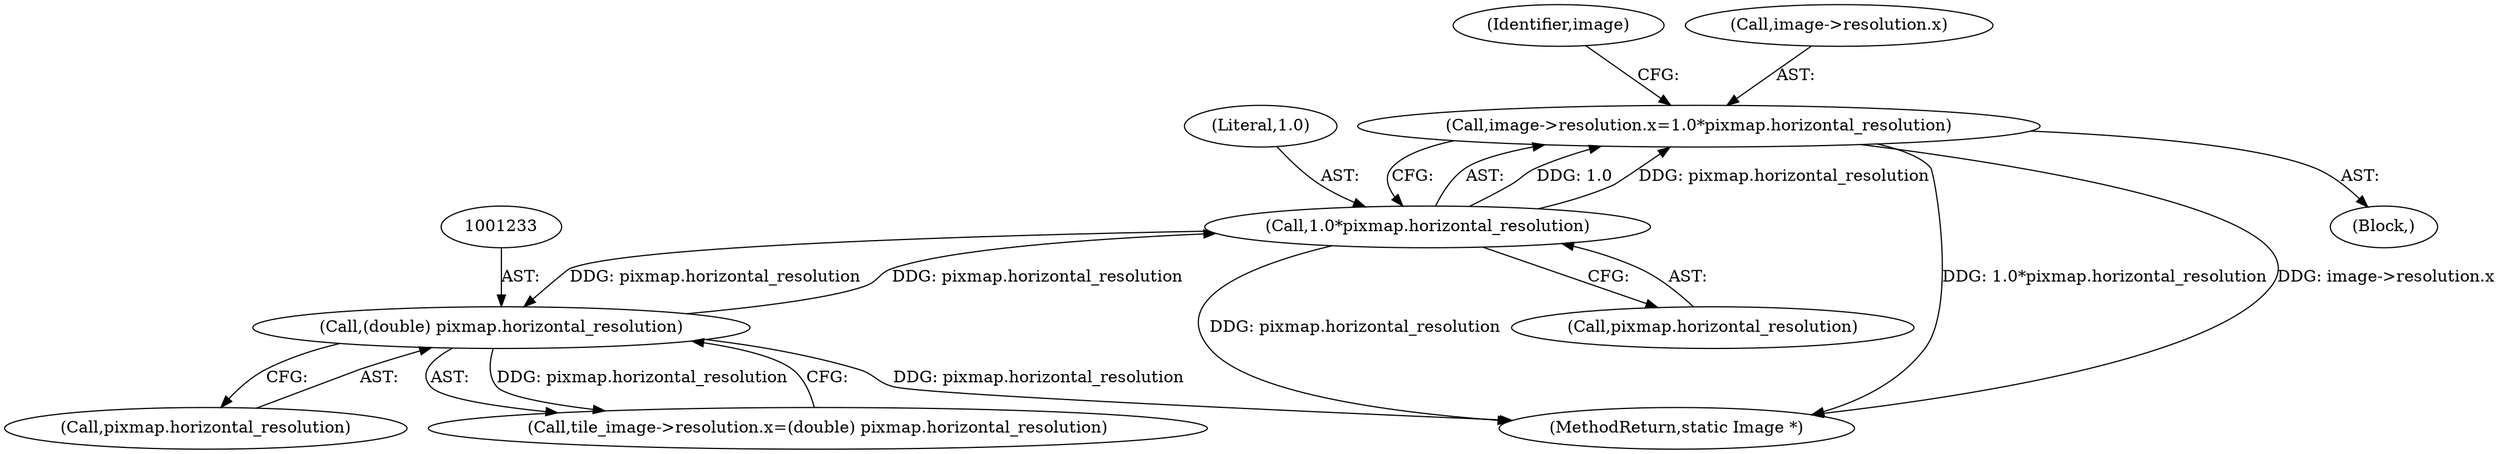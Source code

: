 digraph "0_ImageMagick_6b6bff054d569a77973f2140c0e86366e6168a6c_1@pointer" {
"1000854" [label="(Call,image->resolution.x=1.0*pixmap.horizontal_resolution)"];
"1000860" [label="(Call,1.0*pixmap.horizontal_resolution)"];
"1001232" [label="(Call,(double) pixmap.horizontal_resolution)"];
"1001234" [label="(Call,pixmap.horizontal_resolution)"];
"1001232" [label="(Call,(double) pixmap.horizontal_resolution)"];
"1000860" [label="(Call,1.0*pixmap.horizontal_resolution)"];
"1000854" [label="(Call,image->resolution.x=1.0*pixmap.horizontal_resolution)"];
"1002573" [label="(MethodReturn,static Image *)"];
"1000868" [label="(Identifier,image)"];
"1001226" [label="(Call,tile_image->resolution.x=(double) pixmap.horizontal_resolution)"];
"1000861" [label="(Literal,1.0)"];
"1000855" [label="(Call,image->resolution.x)"];
"1000768" [label="(Block,)"];
"1000862" [label="(Call,pixmap.horizontal_resolution)"];
"1000854" -> "1000768"  [label="AST: "];
"1000854" -> "1000860"  [label="CFG: "];
"1000855" -> "1000854"  [label="AST: "];
"1000860" -> "1000854"  [label="AST: "];
"1000868" -> "1000854"  [label="CFG: "];
"1000854" -> "1002573"  [label="DDG: 1.0*pixmap.horizontal_resolution"];
"1000854" -> "1002573"  [label="DDG: image->resolution.x"];
"1000860" -> "1000854"  [label="DDG: 1.0"];
"1000860" -> "1000854"  [label="DDG: pixmap.horizontal_resolution"];
"1000860" -> "1000862"  [label="CFG: "];
"1000861" -> "1000860"  [label="AST: "];
"1000862" -> "1000860"  [label="AST: "];
"1000860" -> "1002573"  [label="DDG: pixmap.horizontal_resolution"];
"1001232" -> "1000860"  [label="DDG: pixmap.horizontal_resolution"];
"1000860" -> "1001232"  [label="DDG: pixmap.horizontal_resolution"];
"1001232" -> "1001226"  [label="AST: "];
"1001232" -> "1001234"  [label="CFG: "];
"1001233" -> "1001232"  [label="AST: "];
"1001234" -> "1001232"  [label="AST: "];
"1001226" -> "1001232"  [label="CFG: "];
"1001232" -> "1002573"  [label="DDG: pixmap.horizontal_resolution"];
"1001232" -> "1001226"  [label="DDG: pixmap.horizontal_resolution"];
}
